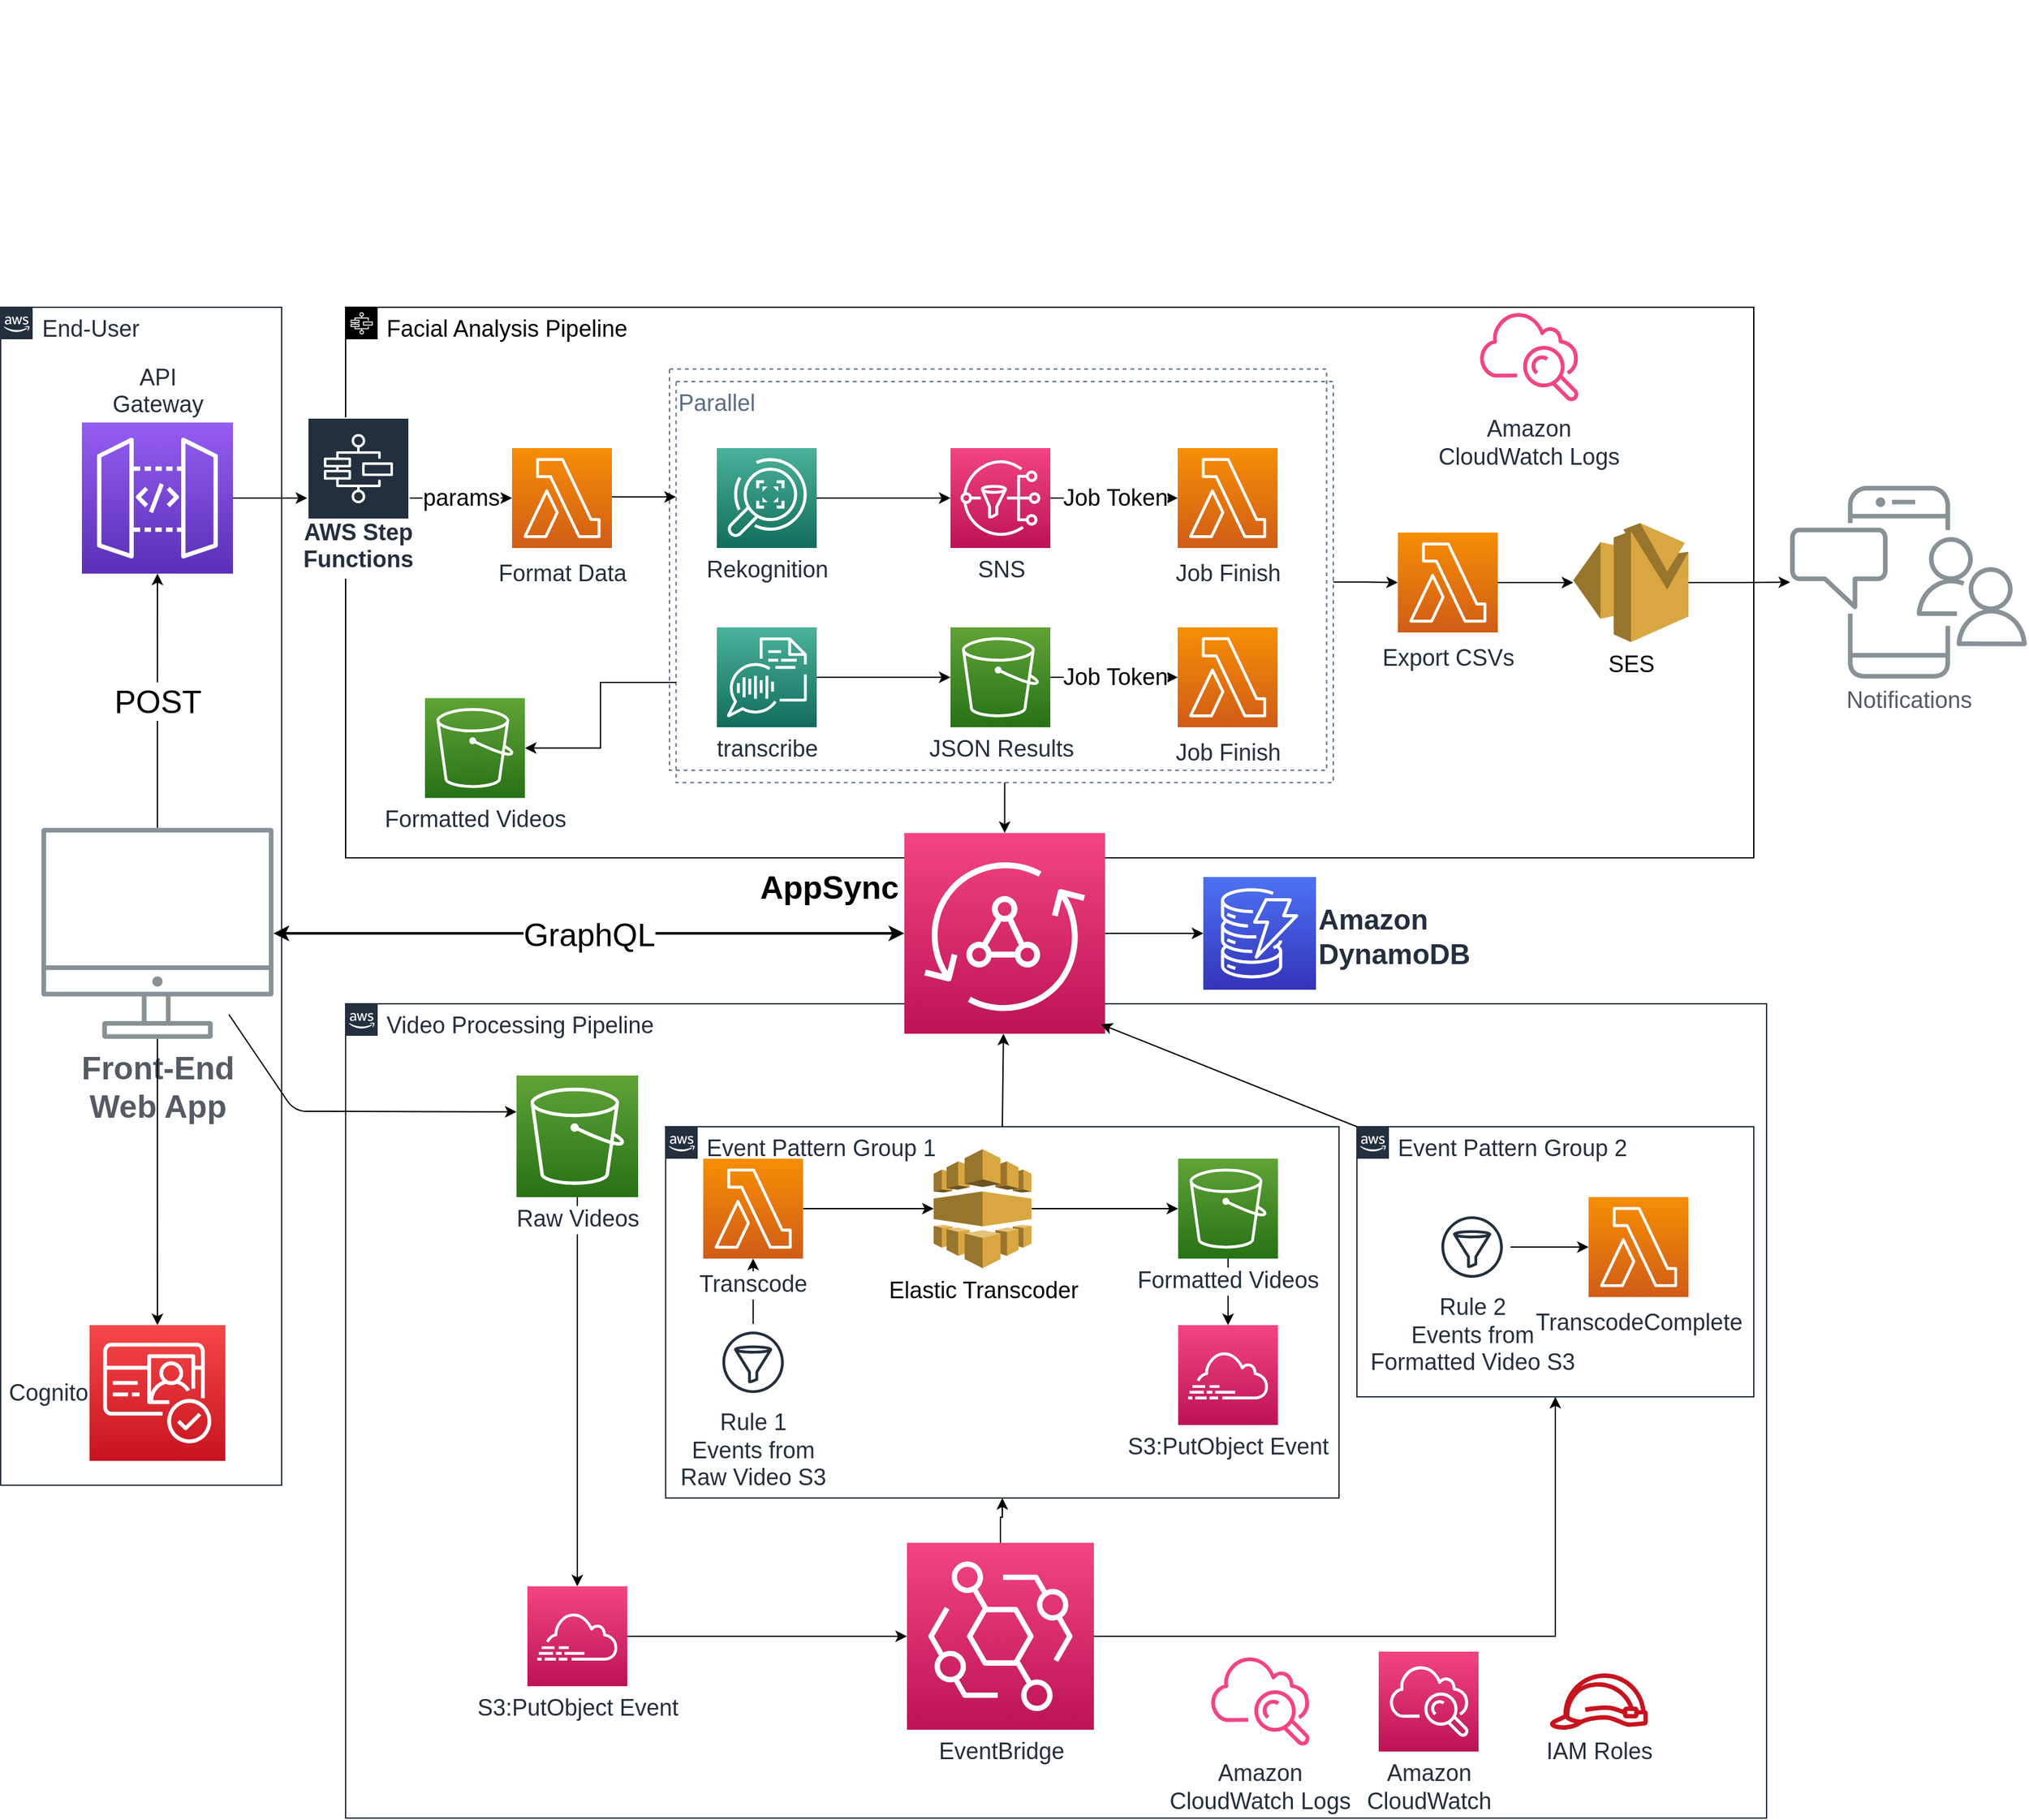 <mxfile version="13.6.2" type="device"><diagram id="Ht1M8jgEwFfnCIfOTk4-" name="Page-1"><mxGraphModel dx="2212" dy="3314" grid="1" gridSize="10" guides="1" tooltips="1" connect="1" arrows="1" fold="1" page="1" pageScale="1" pageWidth="1169" pageHeight="1654" math="0" shadow="0"><root><mxCell id="0"/><mxCell id="1" parent="0"/><mxCell id="684BC9p5T5mL86tTJpmg-76" value="End-User" style="points=[[0,0],[0.25,0],[0.5,0],[0.75,0],[1,0],[1,0.25],[1,0.5],[1,0.75],[1,1],[0.75,1],[0.5,1],[0.25,1],[0,1],[0,0.75],[0,0.5],[0,0.25]];outlineConnect=0;gradientColor=none;html=1;whiteSpace=wrap;fontSize=18;fontStyle=0;shape=mxgraph.aws4.group;grIcon=mxgraph.aws4.group_aws_cloud_alt;strokeColor=#232F3E;verticalAlign=top;align=left;spacingLeft=30;fontColor=#232F3E;dashed=0;" parent="1" vertex="1"><mxGeometry x="20.5" y="20" width="219.5" height="920" as="geometry"/></mxCell><mxCell id="684BC9p5T5mL86tTJpmg-58" value="Video Processing Pipeline" style="points=[[0,0],[0.25,0],[0.5,0],[0.75,0],[1,0],[1,0.25],[1,0.5],[1,0.75],[1,1],[0.75,1],[0.5,1],[0.25,1],[0,1],[0,0.75],[0,0.5],[0,0.25]];outlineConnect=0;gradientColor=none;html=1;whiteSpace=wrap;fontSize=18;fontStyle=0;shape=mxgraph.aws4.group;grIcon=mxgraph.aws4.group_aws_cloud_alt;strokeColor=#232F3E;verticalAlign=top;align=left;spacingLeft=30;fontColor=#232F3E;dashed=0;" parent="1" vertex="1"><mxGeometry x="290" y="564" width="1110" height="636" as="geometry"/></mxCell><mxCell id="684BC9p5T5mL86tTJpmg-67" value="Event Pattern Group 2" style="points=[[0,0],[0.25,0],[0.5,0],[0.75,0],[1,0],[1,0.25],[1,0.5],[1,0.75],[1,1],[0.75,1],[0.5,1],[0.25,1],[0,1],[0,0.75],[0,0.5],[0,0.25]];outlineConnect=0;gradientColor=none;html=1;whiteSpace=wrap;fontSize=18;fontStyle=0;shape=mxgraph.aws4.group;grIcon=mxgraph.aws4.group_aws_cloud_alt;strokeColor=#232F3E;verticalAlign=top;align=left;spacingLeft=30;fontColor=#232F3E;dashed=0;" parent="1" vertex="1"><mxGeometry x="1080" y="660" width="310" height="211" as="geometry"/></mxCell><mxCell id="684BC9p5T5mL86tTJpmg-66" value="Event Pattern Group 1" style="points=[[0,0],[0.25,0],[0.5,0],[0.75,0],[1,0],[1,0.25],[1,0.5],[1,0.75],[1,1],[0.75,1],[0.5,1],[0.25,1],[0,1],[0,0.75],[0,0.5],[0,0.25]];outlineConnect=0;gradientColor=none;html=1;whiteSpace=wrap;fontSize=18;fontStyle=0;shape=mxgraph.aws4.group;grIcon=mxgraph.aws4.group_aws_cloud_alt;strokeColor=#232F3E;verticalAlign=top;align=left;spacingLeft=30;fontColor=#232F3E;dashed=0;" parent="1" vertex="1"><mxGeometry x="540" y="660" width="526" height="290" as="geometry"/></mxCell><mxCell id="684BC9p5T5mL86tTJpmg-21" value="Facial Analysis Pipeline" style="outlineConnect=0;html=1;whiteSpace=wrap;fontSize=18;fontStyle=0;shape=mxgraph.aws4.group;grIcon=mxgraph.aws4.group_aws_step_functions_workflow;verticalAlign=top;align=left;spacingLeft=30;dashed=0;" parent="1" vertex="1"><mxGeometry x="290" y="20" width="1100" height="430" as="geometry"/></mxCell><mxCell id="UEzPUAAOIrF-is8g5C7q-123" value="Amazon&lt;br style=&quot;font-size: 18px;&quot;&gt;CloudWatch Logs&lt;br style=&quot;font-size: 18px;&quot;&gt;" style="outlineConnect=0;fontColor=#232F3E;gradientColor=none;gradientDirection=north;fillColor=#F34482;strokeColor=none;dashed=0;verticalLabelPosition=bottom;verticalAlign=top;align=center;html=1;fontSize=18;fontStyle=0;aspect=fixed;shape=mxgraph.aws4.cloudwatch;labelBackgroundColor=#ffffff;" parent="1" vertex="1"><mxGeometry x="965.0" y="1070" width="78" height="78" as="geometry"/></mxCell><mxCell id="684BC9p5T5mL86tTJpmg-79" style="edgeStyle=orthogonalEdgeStyle;rounded=0;orthogonalLoop=1;jettySize=auto;html=1;fontSize=18;fontColor=#000000;" parent="1" source="684BC9p5T5mL86tTJpmg-3" target="684BC9p5T5mL86tTJpmg-66" edge="1"><mxGeometry relative="1" as="geometry"/></mxCell><mxCell id="684BC9p5T5mL86tTJpmg-80" style="edgeStyle=orthogonalEdgeStyle;rounded=0;orthogonalLoop=1;jettySize=auto;html=1;fontSize=18;fontColor=#000000;" parent="1" source="684BC9p5T5mL86tTJpmg-3" target="684BC9p5T5mL86tTJpmg-67" edge="1"><mxGeometry relative="1" as="geometry"/></mxCell><mxCell id="684BC9p5T5mL86tTJpmg-3" value="EventBridge" style="outlineConnect=0;fontColor=#232F3E;gradientColor=#F34482;gradientDirection=north;fillColor=#BC1356;strokeColor=#ffffff;dashed=0;verticalLabelPosition=bottom;verticalAlign=top;align=center;html=1;fontSize=18;fontStyle=0;aspect=fixed;shape=mxgraph.aws4.resourceIcon;resIcon=mxgraph.aws4.eventbridge;" parent="1" vertex="1"><mxGeometry x="728.5" y="985" width="146" height="146" as="geometry"/></mxCell><mxCell id="684BC9p5T5mL86tTJpmg-64" style="edgeStyle=orthogonalEdgeStyle;rounded=0;orthogonalLoop=1;jettySize=auto;html=1;fontColor=#000000;fontSize=18;" parent="1" source="684BC9p5T5mL86tTJpmg-4" target="684BC9p5T5mL86tTJpmg-5" edge="1"><mxGeometry relative="1" as="geometry"/></mxCell><mxCell id="684BC9p5T5mL86tTJpmg-4" value="Raw Videos" style="outlineConnect=0;fontColor=#232F3E;gradientColor=#60A337;gradientDirection=north;fillColor=#277116;strokeColor=#ffffff;dashed=0;verticalLabelPosition=bottom;verticalAlign=top;align=center;html=1;fontSize=18;fontStyle=0;aspect=fixed;shape=mxgraph.aws4.resourceIcon;resIcon=mxgraph.aws4.s3;labelBackgroundColor=#ffffff;" parent="1" vertex="1"><mxGeometry x="423.5" y="620" width="95" height="95" as="geometry"/></mxCell><mxCell id="684BC9p5T5mL86tTJpmg-73" style="edgeStyle=orthogonalEdgeStyle;rounded=0;orthogonalLoop=1;jettySize=auto;html=1;fontSize=18;fontColor=#000000;" parent="1" source="684BC9p5T5mL86tTJpmg-5" target="684BC9p5T5mL86tTJpmg-3" edge="1"><mxGeometry relative="1" as="geometry"/></mxCell><mxCell id="684BC9p5T5mL86tTJpmg-5" value="S3:PutObject Event&lt;br style=&quot;font-size: 18px;&quot;&gt;" style="outlineConnect=0;fontColor=#232F3E;gradientColor=#F34482;gradientDirection=north;fillColor=#BC1356;strokeColor=#ffffff;dashed=0;verticalLabelPosition=bottom;verticalAlign=top;align=center;html=1;fontSize=18;fontStyle=0;aspect=fixed;shape=mxgraph.aws4.resourceIcon;resIcon=mxgraph.aws4.cloudtrail;" parent="1" vertex="1"><mxGeometry x="432" y="1019" width="78" height="78" as="geometry"/></mxCell><mxCell id="684BC9p5T5mL86tTJpmg-60" style="edgeStyle=orthogonalEdgeStyle;rounded=0;orthogonalLoop=1;jettySize=auto;html=1;fontColor=#000000;fontSize=18;" parent="1" source="684BC9p5T5mL86tTJpmg-9" target="684BC9p5T5mL86tTJpmg-10" edge="1"><mxGeometry relative="1" as="geometry"/></mxCell><mxCell id="684BC9p5T5mL86tTJpmg-9" value="Rule 1&lt;br style=&quot;font-size: 18px&quot;&gt;Events from &lt;br&gt;Raw Video S3" style="outlineConnect=0;fontColor=#232F3E;gradientColor=none;strokeColor=#232F3E;fillColor=#ffffff;dashed=0;verticalLabelPosition=bottom;verticalAlign=top;align=center;html=1;fontSize=18;fontStyle=0;aspect=fixed;shape=mxgraph.aws4.resourceIcon;resIcon=mxgraph.aws4.filtering_rule;" parent="1" vertex="1"><mxGeometry x="578.33" y="814" width="60" height="60" as="geometry"/></mxCell><mxCell id="684BC9p5T5mL86tTJpmg-61" style="edgeStyle=orthogonalEdgeStyle;rounded=0;orthogonalLoop=1;jettySize=auto;html=1;fontColor=#000000;fontSize=18;" parent="1" source="684BC9p5T5mL86tTJpmg-10" target="684BC9p5T5mL86tTJpmg-11" edge="1"><mxGeometry relative="1" as="geometry"/></mxCell><mxCell id="684BC9p5T5mL86tTJpmg-10" value="Transcode&lt;br style=&quot;font-size: 18px;&quot;&gt;" style="outlineConnect=0;fontColor=#232F3E;gradientColor=#F78E04;gradientDirection=north;fillColor=#D05C17;strokeColor=#ffffff;dashed=0;verticalLabelPosition=bottom;verticalAlign=top;align=center;html=1;fontSize=18;fontStyle=0;aspect=fixed;shape=mxgraph.aws4.resourceIcon;resIcon=mxgraph.aws4.lambda;labelBackgroundColor=#ffffff;spacingTop=3;" parent="1" vertex="1"><mxGeometry x="569.33" y="685" width="78" height="78" as="geometry"/></mxCell><mxCell id="684BC9p5T5mL86tTJpmg-62" style="edgeStyle=orthogonalEdgeStyle;rounded=0;orthogonalLoop=1;jettySize=auto;html=1;fontColor=#000000;fontSize=18;" parent="1" source="684BC9p5T5mL86tTJpmg-11" target="684BC9p5T5mL86tTJpmg-12" edge="1"><mxGeometry relative="1" as="geometry"/></mxCell><mxCell id="684BC9p5T5mL86tTJpmg-11" value="Elastic Transcoder&lt;br style=&quot;font-size: 18px;&quot;&gt;" style="outlineConnect=0;dashed=0;verticalLabelPosition=bottom;verticalAlign=top;align=center;html=1;shape=mxgraph.aws3.elastic_transcoder;fillColor=#D9A741;gradientColor=none;fontSize=18;" parent="1" vertex="1"><mxGeometry x="749.33" y="677.5" width="76.5" height="93" as="geometry"/></mxCell><mxCell id="684BC9p5T5mL86tTJpmg-63" style="edgeStyle=orthogonalEdgeStyle;rounded=0;orthogonalLoop=1;jettySize=auto;html=1;fontColor=#000000;fontSize=18;" parent="1" source="684BC9p5T5mL86tTJpmg-12" target="684BC9p5T5mL86tTJpmg-13" edge="1"><mxGeometry relative="1" as="geometry"/></mxCell><mxCell id="684BC9p5T5mL86tTJpmg-12" value="Formatted Videos" style="outlineConnect=0;fontColor=#232F3E;gradientColor=#60A337;gradientDirection=north;fillColor=#277116;strokeColor=#ffffff;dashed=0;verticalLabelPosition=bottom;verticalAlign=top;align=center;html=1;fontSize=18;fontStyle=0;aspect=fixed;shape=mxgraph.aws4.resourceIcon;resIcon=mxgraph.aws4.s3;labelBackgroundColor=#ffffff;" parent="1" vertex="1"><mxGeometry x="940.33" y="685" width="78" height="78" as="geometry"/></mxCell><mxCell id="684BC9p5T5mL86tTJpmg-13" value="S3:PutObject Event&lt;br style=&quot;font-size: 18px;&quot;&gt;" style="outlineConnect=0;fontColor=#232F3E;gradientColor=#F34482;gradientDirection=north;fillColor=#BC1356;strokeColor=#ffffff;dashed=0;verticalLabelPosition=bottom;verticalAlign=top;align=center;html=1;fontSize=18;fontStyle=0;aspect=fixed;shape=mxgraph.aws4.resourceIcon;resIcon=mxgraph.aws4.cloudtrail;" parent="1" vertex="1"><mxGeometry x="940.33" y="815" width="78" height="78" as="geometry"/></mxCell><mxCell id="684BC9p5T5mL86tTJpmg-14" value="TranscodeComplete" style="outlineConnect=0;fontColor=#232F3E;gradientColor=#F78E04;gradientDirection=north;fillColor=#D05C17;strokeColor=#ffffff;dashed=0;verticalLabelPosition=bottom;verticalAlign=top;align=center;html=1;fontSize=18;fontStyle=0;aspect=fixed;shape=mxgraph.aws4.resourceIcon;resIcon=mxgraph.aws4.lambda;labelBackgroundColor=#ffffff;spacingTop=3;" parent="1" vertex="1"><mxGeometry x="1261" y="715" width="78" height="78" as="geometry"/></mxCell><mxCell id="684BC9p5T5mL86tTJpmg-15" value="Amazon&lt;br style=&quot;font-size: 22px;&quot;&gt;DynamoDB&lt;br style=&quot;font-size: 22px;&quot;&gt;" style="outlineConnect=0;fontColor=#232F3E;gradientColor=#4D72F3;gradientDirection=north;fillColor=#3334B9;strokeColor=#ffffff;dashed=0;verticalLabelPosition=middle;verticalAlign=middle;align=left;html=1;fontSize=22;fontStyle=1;aspect=fixed;shape=mxgraph.aws4.resourceIcon;resIcon=mxgraph.aws4.dynamodb;labelBackgroundColor=#ffffff;spacingTop=5;labelPosition=right;" parent="1" vertex="1"><mxGeometry x="960" y="465" width="88" height="88" as="geometry"/></mxCell><mxCell id="684BC9p5T5mL86tTJpmg-83" style="edgeStyle=orthogonalEdgeStyle;rounded=0;orthogonalLoop=1;jettySize=auto;html=1;fontSize=18;fontColor=#000000;" parent="1" source="684BC9p5T5mL86tTJpmg-16" target="684BC9p5T5mL86tTJpmg-15" edge="1"><mxGeometry relative="1" as="geometry"/></mxCell><mxCell id="684BC9p5T5mL86tTJpmg-16" value="" style="outlineConnect=0;fontColor=#232F3E;gradientColor=#F34482;gradientDirection=north;fillColor=#BC1356;strokeColor=#ffffff;dashed=0;verticalLabelPosition=middle;verticalAlign=middle;align=right;html=1;fontSize=22;fontStyle=1;aspect=fixed;shape=mxgraph.aws4.resourceIcon;resIcon=mxgraph.aws4.appsync;labelPosition=left;" parent="1" vertex="1"><mxGeometry x="726.42" y="430.58" width="156.83" height="156.83" as="geometry"/></mxCell><mxCell id="684BC9p5T5mL86tTJpmg-59" style="edgeStyle=orthogonalEdgeStyle;rounded=0;orthogonalLoop=1;jettySize=auto;html=1;fontColor=#000000;fontSize=18;" parent="1" source="684BC9p5T5mL86tTJpmg-18" target="684BC9p5T5mL86tTJpmg-14" edge="1"><mxGeometry relative="1" as="geometry"/></mxCell><mxCell id="684BC9p5T5mL86tTJpmg-18" value="Rule 2&lt;br style=&quot;font-size: 18px&quot;&gt;Events from &lt;br style=&quot;font-size: 18px&quot;&gt;Formatted Video S3" style="outlineConnect=0;fontColor=#232F3E;gradientColor=none;strokeColor=#232F3E;fillColor=#ffffff;dashed=0;verticalLabelPosition=bottom;verticalAlign=top;align=center;html=1;fontSize=18;fontStyle=0;aspect=fixed;shape=mxgraph.aws4.resourceIcon;resIcon=mxgraph.aws4.filtering_rule;" parent="1" vertex="1"><mxGeometry x="1140" y="724" width="60" height="60" as="geometry"/></mxCell><mxCell id="684BC9p5T5mL86tTJpmg-72" style="edgeStyle=orthogonalEdgeStyle;rounded=0;orthogonalLoop=1;jettySize=auto;html=1;fontSize=18;fontColor=#000000;" parent="1" source="684BC9p5T5mL86tTJpmg-19" target="684BC9p5T5mL86tTJpmg-20" edge="1"><mxGeometry relative="1" as="geometry"/></mxCell><mxCell id="684BC9p5T5mL86tTJpmg-19" value="&amp;nbsp;&lt;br&gt;API&lt;br style=&quot;font-size: 18px&quot;&gt;Gateway" style="outlineConnect=0;fontColor=#232F3E;gradientColor=#945DF2;gradientDirection=north;fillColor=#5A30B5;strokeColor=#ffffff;dashed=0;verticalLabelPosition=top;verticalAlign=bottom;align=center;html=1;fontSize=18;fontStyle=0;aspect=fixed;shape=mxgraph.aws4.resourceIcon;resIcon=mxgraph.aws4.api_gateway;labelBackgroundColor=#ffffff;labelPosition=center;" parent="1" vertex="1"><mxGeometry x="83.99" y="110" width="118" height="118" as="geometry"/></mxCell><mxCell id="684BC9p5T5mL86tTJpmg-45" value="params" style="edgeStyle=orthogonalEdgeStyle;rounded=0;orthogonalLoop=1;jettySize=auto;html=1;fontColor=#000000;fontSize=18;" parent="1" source="684BC9p5T5mL86tTJpmg-20" target="684BC9p5T5mL86tTJpmg-22" edge="1"><mxGeometry relative="1" as="geometry"/></mxCell><mxCell id="684BC9p5T5mL86tTJpmg-20" value="AWS Step Functions" style="outlineConnect=0;fontColor=#232F3E;gradientColor=none;strokeColor=#ffffff;fillColor=#232F3E;dashed=0;verticalLabelPosition=middle;verticalAlign=bottom;align=center;html=1;whiteSpace=wrap;fontSize=18;fontStyle=1;spacing=3;shape=mxgraph.aws4.productIcon;prIcon=mxgraph.aws4.step_functions;spacingTop=8;" parent="1" vertex="1"><mxGeometry x="260" y="106" width="80" height="126" as="geometry"/></mxCell><mxCell id="684BC9p5T5mL86tTJpmg-22" value="Format Data" style="outlineConnect=0;fontColor=#232F3E;gradientColor=#F78E04;gradientDirection=north;fillColor=#D05C17;strokeColor=#ffffff;dashed=0;verticalLabelPosition=bottom;verticalAlign=top;align=center;html=1;fontSize=18;fontStyle=0;aspect=fixed;shape=mxgraph.aws4.resourceIcon;resIcon=mxgraph.aws4.lambda;labelBackgroundColor=#ffffff;spacingTop=3;" parent="1" vertex="1"><mxGeometry x="420" y="130" width="78" height="78" as="geometry"/></mxCell><mxCell id="684BC9p5T5mL86tTJpmg-41" style="edgeStyle=orthogonalEdgeStyle;rounded=0;orthogonalLoop=1;jettySize=auto;html=1;fontColor=#000000;fontSize=18;" parent="1" source="684BC9p5T5mL86tTJpmg-24" target="684BC9p5T5mL86tTJpmg-28" edge="1"><mxGeometry relative="1" as="geometry"/></mxCell><mxCell id="684BC9p5T5mL86tTJpmg-24" value="Rekognition&lt;br style=&quot;font-size: 18px;&quot;&gt;" style="outlineConnect=0;fontColor=#232F3E;gradientColor=#4AB29A;gradientDirection=north;fillColor=#116D5B;strokeColor=#ffffff;dashed=0;verticalLabelPosition=bottom;verticalAlign=top;align=center;html=1;fontSize=18;fontStyle=0;aspect=fixed;shape=mxgraph.aws4.resourceIcon;resIcon=mxgraph.aws4.rekognition;" parent="1" vertex="1"><mxGeometry x="580" y="130" width="78" height="78" as="geometry"/></mxCell><mxCell id="684BC9p5T5mL86tTJpmg-42" style="edgeStyle=orthogonalEdgeStyle;rounded=0;orthogonalLoop=1;jettySize=auto;html=1;fontColor=#000000;fontSize=18;" parent="1" source="684BC9p5T5mL86tTJpmg-25" target="684BC9p5T5mL86tTJpmg-26" edge="1"><mxGeometry relative="1" as="geometry"/></mxCell><mxCell id="684BC9p5T5mL86tTJpmg-25" value="transcribe&lt;br style=&quot;font-size: 18px;&quot;&gt;" style="outlineConnect=0;fontColor=#232F3E;gradientColor=#4AB29A;gradientDirection=north;fillColor=#116D5B;strokeColor=#ffffff;dashed=0;verticalLabelPosition=bottom;verticalAlign=top;align=center;html=1;fontSize=18;fontStyle=0;aspect=fixed;shape=mxgraph.aws4.resourceIcon;resIcon=mxgraph.aws4.transcribe;" parent="1" vertex="1"><mxGeometry x="580" y="270" width="78" height="78" as="geometry"/></mxCell><mxCell id="684BC9p5T5mL86tTJpmg-34" value="Job Token" style="edgeStyle=orthogonalEdgeStyle;rounded=0;orthogonalLoop=1;jettySize=auto;html=1;fontColor=#000000;fontSize=18;" parent="1" source="684BC9p5T5mL86tTJpmg-26" target="684BC9p5T5mL86tTJpmg-30" edge="1"><mxGeometry relative="1" as="geometry"/></mxCell><mxCell id="684BC9p5T5mL86tTJpmg-26" value="JSON Results&lt;br style=&quot;font-size: 18px;&quot;&gt;" style="outlineConnect=0;fontColor=#232F3E;gradientColor=#60A337;gradientDirection=north;fillColor=#277116;strokeColor=#ffffff;dashed=0;verticalLabelPosition=bottom;verticalAlign=top;align=center;html=1;fontSize=18;fontStyle=0;aspect=fixed;shape=mxgraph.aws4.resourceIcon;resIcon=mxgraph.aws4.s3;labelBackgroundColor=#ffffff;" parent="1" vertex="1"><mxGeometry x="762.5" y="270" width="78" height="78" as="geometry"/></mxCell><mxCell id="684BC9p5T5mL86tTJpmg-35" value="Job Token" style="edgeStyle=orthogonalEdgeStyle;rounded=0;orthogonalLoop=1;jettySize=auto;html=1;fontColor=#000000;fontSize=18;" parent="1" source="684BC9p5T5mL86tTJpmg-28" target="684BC9p5T5mL86tTJpmg-29" edge="1"><mxGeometry relative="1" as="geometry"/></mxCell><mxCell id="684BC9p5T5mL86tTJpmg-28" value="SNS&lt;br style=&quot;font-size: 18px;&quot;&gt;" style="outlineConnect=0;fontColor=#232F3E;gradientColor=#F34482;gradientDirection=north;fillColor=#BC1356;strokeColor=#ffffff;dashed=0;verticalLabelPosition=bottom;verticalAlign=top;align=center;html=1;fontSize=18;fontStyle=0;aspect=fixed;shape=mxgraph.aws4.resourceIcon;resIcon=mxgraph.aws4.sns;" parent="1" vertex="1"><mxGeometry x="762.5" y="130" width="78" height="78" as="geometry"/></mxCell><mxCell id="684BC9p5T5mL86tTJpmg-29" value="Job Finish" style="outlineConnect=0;fontColor=#232F3E;gradientColor=#F78E04;gradientDirection=north;fillColor=#D05C17;strokeColor=#ffffff;dashed=0;verticalLabelPosition=bottom;verticalAlign=top;align=center;html=1;fontSize=18;fontStyle=0;aspect=fixed;shape=mxgraph.aws4.resourceIcon;resIcon=mxgraph.aws4.lambda;labelBackgroundColor=#ffffff;spacingTop=3;" parent="1" vertex="1"><mxGeometry x="940" y="130" width="78" height="78" as="geometry"/></mxCell><mxCell id="684BC9p5T5mL86tTJpmg-30" value="Job Finish" style="outlineConnect=0;fontColor=#232F3E;gradientColor=#F78E04;gradientDirection=north;fillColor=#D05C17;strokeColor=#ffffff;dashed=0;verticalLabelPosition=bottom;verticalAlign=top;align=center;html=1;fontSize=18;fontStyle=0;aspect=fixed;shape=mxgraph.aws4.resourceIcon;resIcon=mxgraph.aws4.lambda;labelBackgroundColor=#ffffff;spacingTop=3;" parent="1" vertex="1"><mxGeometry x="940" y="270" width="78" height="78" as="geometry"/></mxCell><mxCell id="684BC9p5T5mL86tTJpmg-52" style="edgeStyle=orthogonalEdgeStyle;rounded=0;orthogonalLoop=1;jettySize=auto;html=1;fontColor=#000000;fontSize=18;" parent="1" source="684BC9p5T5mL86tTJpmg-31" target="684BC9p5T5mL86tTJpmg-51" edge="1"><mxGeometry relative="1" as="geometry"/></mxCell><mxCell id="684BC9p5T5mL86tTJpmg-31" value="SES" style="outlineConnect=0;dashed=0;verticalLabelPosition=bottom;verticalAlign=top;align=center;html=1;shape=mxgraph.aws3.ses;fillColor=#D9A741;gradientColor=none;strokeColor=#000000;fontColor=#000000;fontSize=18;" parent="1" vertex="1"><mxGeometry x="1249" y="188.5" width="90" height="93" as="geometry"/></mxCell><mxCell id="684BC9p5T5mL86tTJpmg-49" style="edgeStyle=orthogonalEdgeStyle;rounded=0;orthogonalLoop=1;jettySize=auto;html=1;fontColor=#000000;fontSize=18;" parent="1" source="684BC9p5T5mL86tTJpmg-36" target="684BC9p5T5mL86tTJpmg-31" edge="1"><mxGeometry relative="1" as="geometry"/></mxCell><mxCell id="684BC9p5T5mL86tTJpmg-36" value="Export CSVs" style="outlineConnect=0;fontColor=#232F3E;gradientColor=#F78E04;gradientDirection=north;fillColor=#D05C17;strokeColor=#ffffff;dashed=0;verticalLabelPosition=bottom;verticalAlign=top;align=center;html=1;fontSize=18;fontStyle=0;aspect=fixed;shape=mxgraph.aws4.resourceIcon;resIcon=mxgraph.aws4.lambda;labelBackgroundColor=#ffffff;spacingTop=3;" parent="1" vertex="1"><mxGeometry x="1112" y="196" width="78" height="78" as="geometry"/></mxCell><mxCell id="684BC9p5T5mL86tTJpmg-40" value="" style="group;fontSize=18;" parent="1" vertex="1" connectable="0"><mxGeometry x="698.5" y="-220" width="740" height="611.3" as="geometry"/></mxCell><mxCell id="684BC9p5T5mL86tTJpmg-46" value="" style="group;fontSize=18;" parent="684BC9p5T5mL86tTJpmg-40" vertex="1" connectable="0"><mxGeometry x="-155.5" y="288.297" width="518.5" height="323.003" as="geometry"/></mxCell><mxCell id="684BC9p5T5mL86tTJpmg-37" value="" style="fillColor=none;strokeColor=#5A6C86;dashed=1;verticalAlign=top;fontStyle=0;fontColor=#5A6C86;align=left;html=1;fontSize=18;" parent="684BC9p5T5mL86tTJpmg-46" vertex="1"><mxGeometry width="513.332" height="313.361" as="geometry"/></mxCell><mxCell id="684BC9p5T5mL86tTJpmg-38" value="Parallel" style="fillColor=none;strokeColor=#5A6C86;dashed=1;verticalAlign=top;fontStyle=0;fontColor=#5A6C86;align=left;html=1;fontSize=18;" parent="684BC9p5T5mL86tTJpmg-46" vertex="1"><mxGeometry x="5.168" y="9.642" width="513.332" height="313.361" as="geometry"/></mxCell><mxCell id="684BC9p5T5mL86tTJpmg-48" style="edgeStyle=orthogonalEdgeStyle;rounded=0;orthogonalLoop=1;jettySize=auto;html=1;fontColor=#000000;fontSize=18;" parent="1" source="684BC9p5T5mL86tTJpmg-38" target="684BC9p5T5mL86tTJpmg-36" edge="1"><mxGeometry relative="1" as="geometry"/></mxCell><mxCell id="684BC9p5T5mL86tTJpmg-50" style="edgeStyle=orthogonalEdgeStyle;rounded=0;orthogonalLoop=1;jettySize=auto;html=1;exitX=0.5;exitY=1;exitDx=0;exitDy=0;fontColor=#000000;fontSize=18;" parent="1" source="684BC9p5T5mL86tTJpmg-38" target="684BC9p5T5mL86tTJpmg-16" edge="1"><mxGeometry relative="1" as="geometry"/></mxCell><mxCell id="684BC9p5T5mL86tTJpmg-51" value="Notifications" style="outlineConnect=0;gradientColor=none;fontColor=#545B64;strokeColor=none;fillColor=#879196;dashed=0;verticalLabelPosition=bottom;verticalAlign=top;align=center;html=1;fontSize=18;fontStyle=0;aspect=fixed;shape=mxgraph.aws4.illustration_notification;pointerEvents=1;labelBackgroundColor=#ffffff;" parent="1" vertex="1"><mxGeometry x="1418" y="159.5" width="185.8" height="150.5" as="geometry"/></mxCell><mxCell id="684BC9p5T5mL86tTJpmg-53" value="Formatted Videos" style="outlineConnect=0;fontColor=#232F3E;gradientColor=#60A337;gradientDirection=north;fillColor=#277116;strokeColor=#ffffff;dashed=0;verticalLabelPosition=bottom;verticalAlign=top;align=center;html=1;fontSize=18;fontStyle=0;aspect=fixed;shape=mxgraph.aws4.resourceIcon;resIcon=mxgraph.aws4.s3;labelBackgroundColor=#ffffff;" parent="1" vertex="1"><mxGeometry x="352.0" y="325.25" width="78" height="78" as="geometry"/></mxCell><mxCell id="684BC9p5T5mL86tTJpmg-56" style="edgeStyle=orthogonalEdgeStyle;rounded=0;orthogonalLoop=1;jettySize=auto;html=1;exitX=0;exitY=0.75;exitDx=0;exitDy=0;fontColor=#000000;fontSize=18;" parent="1" source="684BC9p5T5mL86tTJpmg-38" target="684BC9p5T5mL86tTJpmg-53" edge="1"><mxGeometry relative="1" as="geometry"/></mxCell><mxCell id="684BC9p5T5mL86tTJpmg-70" value="" style="endArrow=classic;html=1;fontColor=#000000;exitX=0.5;exitY=0;exitDx=0;exitDy=0;fontSize=18;" parent="1" source="684BC9p5T5mL86tTJpmg-66" target="684BC9p5T5mL86tTJpmg-16" edge="1"><mxGeometry width="50" height="50" relative="1" as="geometry"><mxPoint x="350" y="704" as="sourcePoint"/><mxPoint x="400" y="654" as="targetPoint"/></mxGeometry></mxCell><mxCell id="684BC9p5T5mL86tTJpmg-71" value="" style="endArrow=classic;html=1;fontSize=18;fontColor=#000000;exitX=0;exitY=0;exitDx=0;exitDy=0;" parent="1" source="684BC9p5T5mL86tTJpmg-67" edge="1"><mxGeometry width="50" height="50" relative="1" as="geometry"><mxPoint x="640" y="720" as="sourcePoint"/><mxPoint x="880" y="580" as="targetPoint"/></mxGeometry></mxCell><mxCell id="684BC9p5T5mL86tTJpmg-99" value="POST" style="edgeStyle=orthogonalEdgeStyle;rounded=0;orthogonalLoop=1;jettySize=auto;html=1;fontSize=25;fontColor=#000000;" parent="1" source="684BC9p5T5mL86tTJpmg-74" target="684BC9p5T5mL86tTJpmg-19" edge="1"><mxGeometry relative="1" as="geometry"/></mxCell><mxCell id="684BC9p5T5mL86tTJpmg-74" value="&lt;font style=&quot;font-size: 25px;&quot;&gt;Front-End&lt;br style=&quot;font-size: 25px;&quot;&gt;Web App&lt;/font&gt;" style="outlineConnect=0;gradientColor=none;fontColor=#545B64;strokeColor=none;fillColor=#879196;dashed=0;verticalLabelPosition=bottom;verticalAlign=top;align=center;html=1;fontSize=25;fontStyle=1;aspect=fixed;shape=mxgraph.aws4.illustration_desktop;pointerEvents=1;labelBackgroundColor=#ffffff;" parent="1" vertex="1"><mxGeometry x="52.33" y="426.5" width="181.33" height="165" as="geometry"/></mxCell><mxCell id="684BC9p5T5mL86tTJpmg-84" value="IAM Roles" style="outlineConnect=0;fontColor=#232F3E;gradientColor=none;fillColor=#C7131F;strokeColor=none;dashed=0;verticalLabelPosition=bottom;verticalAlign=top;align=center;html=1;fontSize=18;fontStyle=0;aspect=fixed;pointerEvents=1;shape=mxgraph.aws4.role;labelBackgroundColor=#ffffff;" parent="1" vertex="1"><mxGeometry x="1230.0" y="1087" width="78" height="44" as="geometry"/></mxCell><mxCell id="684BC9p5T5mL86tTJpmg-85" value="Amazon&lt;br style=&quot;font-size: 18px;&quot;&gt;CloudWatch&lt;br style=&quot;font-size: 18px;&quot;&gt;" style="outlineConnect=0;fontColor=#232F3E;gradientColor=#F34482;gradientDirection=north;fillColor=#BC1356;strokeColor=#ffffff;dashed=0;verticalLabelPosition=bottom;verticalAlign=top;align=center;html=1;fontSize=18;fontStyle=0;aspect=fixed;shape=mxgraph.aws4.resourceIcon;resIcon=mxgraph.aws4.cloudwatch;labelBackgroundColor=#ffffff;" parent="1" vertex="1"><mxGeometry x="1097.0" y="1070" width="78" height="78" as="geometry"/></mxCell><mxCell id="684BC9p5T5mL86tTJpmg-88" value="Amazon&lt;br style=&quot;font-size: 18px;&quot;&gt;CloudWatch Logs&lt;br style=&quot;font-size: 18px;&quot;&gt;" style="outlineConnect=0;fontColor=#232F3E;gradientColor=none;gradientDirection=north;fillColor=#F34482;strokeColor=none;dashed=0;verticalLabelPosition=bottom;verticalAlign=top;align=center;html=1;fontSize=18;fontStyle=0;aspect=fixed;shape=mxgraph.aws4.cloudwatch;labelBackgroundColor=#ffffff;" parent="1" vertex="1"><mxGeometry x="1175.0" y="20" width="78" height="78" as="geometry"/></mxCell><mxCell id="684BC9p5T5mL86tTJpmg-93" value="" style="endArrow=classic;html=1;fontSize=25;fontColor=#000000;" parent="1" edge="1"><mxGeometry width="50" height="50" relative="1" as="geometry"><mxPoint x="498" y="168.17" as="sourcePoint"/><mxPoint x="548" y="168.17" as="targetPoint"/></mxGeometry></mxCell><mxCell id="684BC9p5T5mL86tTJpmg-77" value="Cognito" style="outlineConnect=0;fontColor=#232F3E;gradientColor=#F54749;gradientDirection=north;fillColor=#C7131F;strokeColor=#ffffff;dashed=0;verticalLabelPosition=middle;verticalAlign=middle;align=right;html=1;fontSize=18;fontStyle=0;aspect=fixed;shape=mxgraph.aws4.resourceIcon;resIcon=mxgraph.aws4.cognito;labelPosition=left;" parent="1" vertex="1"><mxGeometry x="89.99" y="815" width="106" height="106" as="geometry"/></mxCell><mxCell id="684BC9p5T5mL86tTJpmg-97" style="edgeStyle=orthogonalEdgeStyle;rounded=0;orthogonalLoop=1;jettySize=auto;html=1;fontSize=18;fontColor=#000000;" parent="1" source="684BC9p5T5mL86tTJpmg-74" target="684BC9p5T5mL86tTJpmg-77" edge="1"><mxGeometry relative="1" as="geometry"><mxPoint x="119" y="587.52" as="sourcePoint"/><mxPoint x="119" y="228.0" as="targetPoint"/></mxGeometry></mxCell><mxCell id="684BC9p5T5mL86tTJpmg-101" value="&lt;b&gt;AppSync&lt;/b&gt;" style="text;html=1;strokeColor=none;fillColor=none;align=center;verticalAlign=middle;whiteSpace=wrap;rounded=0;dashed=0;fontSize=25;fontColor=#000000;" parent="1" vertex="1"><mxGeometry x="588" y="461.5" width="160" height="20" as="geometry"/></mxCell><mxCell id="684BC9p5T5mL86tTJpmg-103" value="GraphQL" style="endArrow=classic;startArrow=classic;html=1;strokeWidth=2;fontSize=25;fontColor=#000000;" parent="1" source="684BC9p5T5mL86tTJpmg-74" target="684BC9p5T5mL86tTJpmg-16" edge="1"><mxGeometry width="50" height="50" relative="1" as="geometry"><mxPoint x="550" y="580" as="sourcePoint"/><mxPoint x="600" y="530" as="targetPoint"/></mxGeometry></mxCell><mxCell id="csL3XV9sEMqvafn8-gZ7-1" value="" style="endArrow=classic;html=1;" edge="1" parent="1"><mxGeometry width="50" height="50" relative="1" as="geometry"><mxPoint x="198.794" y="572.39" as="sourcePoint"/><mxPoint x="423.5" y="648.393" as="targetPoint"/><Array as="points"><mxPoint x="250" y="648"/></Array></mxGeometry></mxCell></root></mxGraphModel></diagram></mxfile>